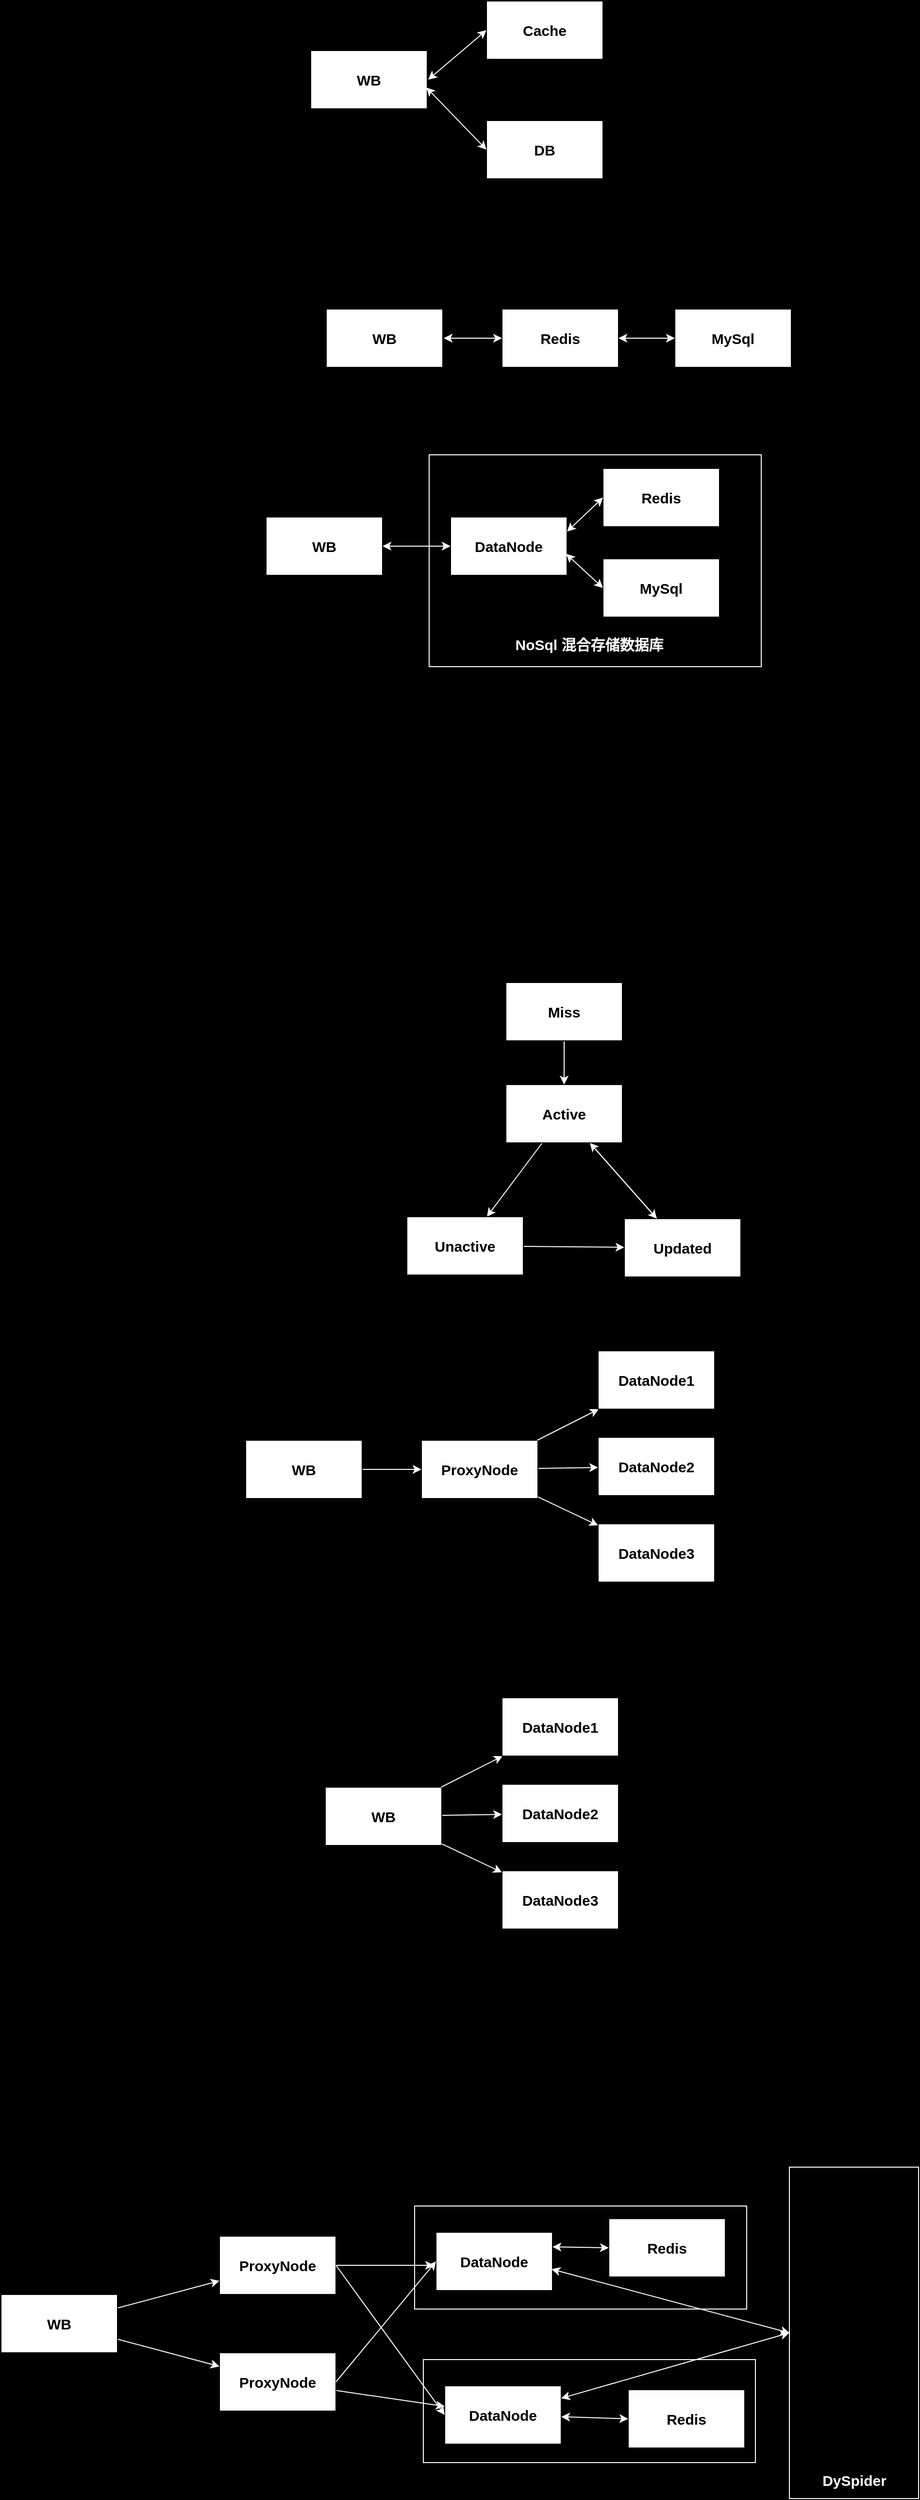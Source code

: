<mxfile version="14.8.4" type="github">
  <diagram id="p44i9s-TqR73VO7S-0XP" name="第 1 页">
    <mxGraphModel dx="2249" dy="706" grid="0" gridSize="10" guides="1" tooltips="1" connect="1" arrows="1" fold="1" page="1" pageScale="1" pageWidth="827" pageHeight="1169" background="#000000" math="0" shadow="0">
      <root>
        <mxCell id="0" />
        <mxCell id="1" parent="0" />
        <mxCell id="k2if81ZUSYvZczxIBHXx-81" value="" style="rounded=0;whiteSpace=wrap;html=1;sketch=0;fillColor=none;strokeColor=#FFFFFF;" vertex="1" parent="1">
          <mxGeometry x="275" y="2501" width="342" height="106" as="geometry" />
        </mxCell>
        <mxCell id="k2if81ZUSYvZczxIBHXx-1" value="WB" style="whiteSpace=wrap;html=1;fontSize=15;fontStyle=1;" vertex="1" parent="1">
          <mxGeometry x="168" y="283" width="120" height="60" as="geometry" />
        </mxCell>
        <mxCell id="k2if81ZUSYvZczxIBHXx-2" value="Cache" style="whiteSpace=wrap;html=1;fontSize=15;fontStyle=1;" vertex="1" parent="1">
          <mxGeometry x="349" y="232" width="120" height="60" as="geometry" />
        </mxCell>
        <mxCell id="k2if81ZUSYvZczxIBHXx-3" value="DB" style="whiteSpace=wrap;html=1;fontSize=15;fontStyle=1;" vertex="1" parent="1">
          <mxGeometry x="349" y="355" width="120" height="60" as="geometry" />
        </mxCell>
        <mxCell id="k2if81ZUSYvZczxIBHXx-12" value="" style="endArrow=classic;startArrow=classic;html=1;fontSize=15;entryX=0;entryY=0.5;entryDx=0;entryDy=0;exitX=1;exitY=0.5;exitDx=0;exitDy=0;" edge="1" parent="1" source="k2if81ZUSYvZczxIBHXx-1" target="k2if81ZUSYvZczxIBHXx-2">
          <mxGeometry width="50" height="50" relative="1" as="geometry">
            <mxPoint x="387" y="387" as="sourcePoint" />
            <mxPoint x="437" y="337" as="targetPoint" />
          </mxGeometry>
        </mxCell>
        <mxCell id="k2if81ZUSYvZczxIBHXx-13" value="" style="endArrow=classic;startArrow=classic;html=1;strokeColor=#FFFFFF;entryX=0;entryY=0.5;entryDx=0;entryDy=0;" edge="1" parent="1" target="k2if81ZUSYvZczxIBHXx-2">
          <mxGeometry width="50" height="50" relative="1" as="geometry">
            <mxPoint x="289" y="313" as="sourcePoint" />
            <mxPoint x="437" y="337" as="targetPoint" />
          </mxGeometry>
        </mxCell>
        <mxCell id="k2if81ZUSYvZczxIBHXx-14" value="" style="endArrow=classic;startArrow=classic;html=1;strokeColor=#FFFFFF;entryX=0;entryY=0.5;entryDx=0;entryDy=0;exitX=0.992;exitY=0.633;exitDx=0;exitDy=0;exitPerimeter=0;" edge="1" parent="1" source="k2if81ZUSYvZczxIBHXx-1" target="k2if81ZUSYvZczxIBHXx-3">
          <mxGeometry width="50" height="50" relative="1" as="geometry">
            <mxPoint x="387" y="387" as="sourcePoint" />
            <mxPoint x="437" y="337" as="targetPoint" />
          </mxGeometry>
        </mxCell>
        <mxCell id="k2if81ZUSYvZczxIBHXx-18" value="WB" style="whiteSpace=wrap;html=1;fontSize=15;fontStyle=1;" vertex="1" parent="1">
          <mxGeometry x="184" y="549" width="120" height="60" as="geometry" />
        </mxCell>
        <mxCell id="k2if81ZUSYvZczxIBHXx-19" value="Redis" style="whiteSpace=wrap;html=1;fontSize=15;fontStyle=1;" vertex="1" parent="1">
          <mxGeometry x="365" y="549" width="120" height="60" as="geometry" />
        </mxCell>
        <mxCell id="k2if81ZUSYvZczxIBHXx-20" value="MySql" style="whiteSpace=wrap;html=1;fontSize=15;fontStyle=1;" vertex="1" parent="1">
          <mxGeometry x="543" y="549" width="120" height="60" as="geometry" />
        </mxCell>
        <mxCell id="k2if81ZUSYvZczxIBHXx-21" value="" style="endArrow=classic;startArrow=classic;html=1;fontSize=15;entryX=0;entryY=0.5;entryDx=0;entryDy=0;exitX=1;exitY=0.5;exitDx=0;exitDy=0;" edge="1" parent="1" source="k2if81ZUSYvZczxIBHXx-18" target="k2if81ZUSYvZczxIBHXx-19">
          <mxGeometry width="50" height="50" relative="1" as="geometry">
            <mxPoint x="403" y="653" as="sourcePoint" />
            <mxPoint x="453" y="603" as="targetPoint" />
          </mxGeometry>
        </mxCell>
        <mxCell id="k2if81ZUSYvZczxIBHXx-22" value="" style="endArrow=classic;startArrow=classic;html=1;strokeColor=#FFFFFF;entryX=0;entryY=0.5;entryDx=0;entryDy=0;" edge="1" parent="1" target="k2if81ZUSYvZczxIBHXx-19">
          <mxGeometry width="50" height="50" relative="1" as="geometry">
            <mxPoint x="305" y="579" as="sourcePoint" />
            <mxPoint x="453" y="603" as="targetPoint" />
          </mxGeometry>
        </mxCell>
        <mxCell id="k2if81ZUSYvZczxIBHXx-23" value="" style="endArrow=classic;startArrow=classic;html=1;strokeColor=#FFFFFF;entryX=0;entryY=0.5;entryDx=0;entryDy=0;exitX=1;exitY=0.5;exitDx=0;exitDy=0;" edge="1" parent="1" source="k2if81ZUSYvZczxIBHXx-19" target="k2if81ZUSYvZczxIBHXx-20">
          <mxGeometry width="50" height="50" relative="1" as="geometry">
            <mxPoint x="403" y="653" as="sourcePoint" />
            <mxPoint x="453" y="603" as="targetPoint" />
          </mxGeometry>
        </mxCell>
        <mxCell id="k2if81ZUSYvZczxIBHXx-25" value="DataNode" style="whiteSpace=wrap;html=1;fontSize=15;fontStyle=1;" vertex="1" parent="1">
          <mxGeometry x="312" y="763" width="120" height="60" as="geometry" />
        </mxCell>
        <mxCell id="k2if81ZUSYvZczxIBHXx-26" value="Redis" style="whiteSpace=wrap;html=1;fontSize=15;fontStyle=1;" vertex="1" parent="1">
          <mxGeometry x="469" y="713" width="120" height="60" as="geometry" />
        </mxCell>
        <mxCell id="k2if81ZUSYvZczxIBHXx-27" value="MySql" style="whiteSpace=wrap;html=1;fontSize=15;fontStyle=1;" vertex="1" parent="1">
          <mxGeometry x="469" y="806" width="120" height="60" as="geometry" />
        </mxCell>
        <mxCell id="k2if81ZUSYvZczxIBHXx-28" value="" style="endArrow=classic;startArrow=classic;html=1;fontSize=15;entryX=0;entryY=0.5;entryDx=0;entryDy=0;exitX=1;exitY=0.5;exitDx=0;exitDy=0;" edge="1" parent="1" source="k2if81ZUSYvZczxIBHXx-25" target="k2if81ZUSYvZczxIBHXx-26">
          <mxGeometry width="50" height="50" relative="1" as="geometry">
            <mxPoint x="350" y="874" as="sourcePoint" />
            <mxPoint x="400" y="824" as="targetPoint" />
          </mxGeometry>
        </mxCell>
        <mxCell id="k2if81ZUSYvZczxIBHXx-29" value="" style="endArrow=classic;startArrow=classic;html=1;strokeColor=#FFFFFF;entryX=0;entryY=0.5;entryDx=0;entryDy=0;exitX=1;exitY=0.25;exitDx=0;exitDy=0;" edge="1" parent="1" target="k2if81ZUSYvZczxIBHXx-26" source="k2if81ZUSYvZczxIBHXx-25">
          <mxGeometry width="50" height="50" relative="1" as="geometry">
            <mxPoint x="216" y="809" as="sourcePoint" />
            <mxPoint x="400" y="824" as="targetPoint" />
          </mxGeometry>
        </mxCell>
        <mxCell id="k2if81ZUSYvZczxIBHXx-30" value="" style="endArrow=classic;startArrow=classic;html=1;strokeColor=#FFFFFF;entryX=0;entryY=0.5;entryDx=0;entryDy=0;exitX=0.992;exitY=0.633;exitDx=0;exitDy=0;exitPerimeter=0;" edge="1" parent="1" source="k2if81ZUSYvZczxIBHXx-25" target="k2if81ZUSYvZczxIBHXx-27">
          <mxGeometry width="50" height="50" relative="1" as="geometry">
            <mxPoint x="350" y="874" as="sourcePoint" />
            <mxPoint x="400" y="824" as="targetPoint" />
          </mxGeometry>
        </mxCell>
        <mxCell id="k2if81ZUSYvZczxIBHXx-32" value="" style="edgeStyle=orthogonalEdgeStyle;curved=0;rounded=1;sketch=0;orthogonalLoop=1;jettySize=auto;html=1;strokeColor=#FFFFFF;startArrow=classic;startFill=1;" edge="1" parent="1" source="k2if81ZUSYvZczxIBHXx-31" target="k2if81ZUSYvZczxIBHXx-25">
          <mxGeometry relative="1" as="geometry" />
        </mxCell>
        <mxCell id="k2if81ZUSYvZczxIBHXx-31" value="WB" style="whiteSpace=wrap;html=1;fontSize=15;fontStyle=1;" vertex="1" parent="1">
          <mxGeometry x="122" y="763" width="120" height="60" as="geometry" />
        </mxCell>
        <mxCell id="k2if81ZUSYvZczxIBHXx-42" value="" style="edgeStyle=none;rounded=1;sketch=0;orthogonalLoop=1;jettySize=auto;html=1;startArrow=none;startFill=0;strokeColor=#FFFFFF;" edge="1" parent="1" source="k2if81ZUSYvZczxIBHXx-34" target="k2if81ZUSYvZczxIBHXx-35">
          <mxGeometry relative="1" as="geometry" />
        </mxCell>
        <mxCell id="k2if81ZUSYvZczxIBHXx-34" value="Updated" style="whiteSpace=wrap;html=1;fontSize=15;fontStyle=1;" vertex="1" parent="1">
          <mxGeometry x="491" y="1485" width="120" height="60" as="geometry" />
        </mxCell>
        <mxCell id="k2if81ZUSYvZczxIBHXx-39" value="" style="rounded=1;sketch=0;orthogonalLoop=1;jettySize=auto;html=1;startArrow=none;startFill=0;strokeColor=#FFFFFF;" edge="1" parent="1" source="k2if81ZUSYvZczxIBHXx-35" target="k2if81ZUSYvZczxIBHXx-36">
          <mxGeometry relative="1" as="geometry" />
        </mxCell>
        <mxCell id="k2if81ZUSYvZczxIBHXx-40" value="" style="edgeStyle=none;rounded=1;sketch=0;orthogonalLoop=1;jettySize=auto;html=1;startArrow=none;startFill=0;strokeColor=#FFFFFF;" edge="1" parent="1" source="k2if81ZUSYvZczxIBHXx-35" target="k2if81ZUSYvZczxIBHXx-34">
          <mxGeometry relative="1" as="geometry" />
        </mxCell>
        <mxCell id="k2if81ZUSYvZczxIBHXx-35" value="Active" style="whiteSpace=wrap;html=1;fontSize=15;fontStyle=1;" vertex="1" parent="1">
          <mxGeometry x="369" y="1347" width="120" height="60" as="geometry" />
        </mxCell>
        <mxCell id="k2if81ZUSYvZczxIBHXx-41" value="" style="edgeStyle=none;rounded=1;sketch=0;orthogonalLoop=1;jettySize=auto;html=1;startArrow=none;startFill=0;strokeColor=#FFFFFF;" edge="1" parent="1" source="k2if81ZUSYvZczxIBHXx-36" target="k2if81ZUSYvZczxIBHXx-34">
          <mxGeometry relative="1" as="geometry" />
        </mxCell>
        <mxCell id="k2if81ZUSYvZczxIBHXx-36" value="Unactive" style="whiteSpace=wrap;html=1;fontSize=15;fontStyle=1;" vertex="1" parent="1">
          <mxGeometry x="267" y="1483" width="120" height="60" as="geometry" />
        </mxCell>
        <mxCell id="k2if81ZUSYvZczxIBHXx-38" value="" style="rounded=1;sketch=0;orthogonalLoop=1;jettySize=auto;html=1;startArrow=none;startFill=0;strokeColor=#FFFFFF;" edge="1" parent="1" source="k2if81ZUSYvZczxIBHXx-37" target="k2if81ZUSYvZczxIBHXx-35">
          <mxGeometry relative="1" as="geometry" />
        </mxCell>
        <mxCell id="k2if81ZUSYvZczxIBHXx-37" value="Miss" style="whiteSpace=wrap;html=1;fontSize=15;fontStyle=1;" vertex="1" parent="1">
          <mxGeometry x="369" y="1242" width="120" height="60" as="geometry" />
        </mxCell>
        <mxCell id="k2if81ZUSYvZczxIBHXx-43" value="" style="rounded=0;whiteSpace=wrap;html=1;sketch=0;fillColor=none;strokeColor=#FFFFFF;" vertex="1" parent="1">
          <mxGeometry x="290" y="699" width="342" height="218" as="geometry" />
        </mxCell>
        <mxCell id="k2if81ZUSYvZczxIBHXx-44" value="&lt;font style=&quot;font-size: 15px;&quot;&gt;&lt;b style=&quot;font-size: 15px;&quot;&gt;NoSql 混合存储数据库&lt;/b&gt;&lt;/font&gt;" style="text;html=1;strokeColor=none;fillColor=none;align=center;verticalAlign=middle;whiteSpace=wrap;rounded=0;sketch=0;labelBackgroundColor=none;fontColor=#FFFFFF;fontSize=15;" vertex="1" parent="1">
          <mxGeometry x="371" y="871" width="168" height="46" as="geometry" />
        </mxCell>
        <mxCell id="k2if81ZUSYvZczxIBHXx-50" value="" style="edgeStyle=none;rounded=1;sketch=0;orthogonalLoop=1;jettySize=auto;html=1;fontSize=15;fontColor=#FFFFFF;startArrow=none;startFill=0;strokeColor=#FFFFFF;" edge="1" parent="1" source="k2if81ZUSYvZczxIBHXx-45" target="k2if81ZUSYvZczxIBHXx-46">
          <mxGeometry relative="1" as="geometry" />
        </mxCell>
        <mxCell id="k2if81ZUSYvZczxIBHXx-45" value="WB" style="whiteSpace=wrap;html=1;fontSize=15;fontStyle=1;" vertex="1" parent="1">
          <mxGeometry x="101" y="1713" width="120" height="60" as="geometry" />
        </mxCell>
        <mxCell id="k2if81ZUSYvZczxIBHXx-51" value="" style="edgeStyle=none;rounded=1;sketch=0;orthogonalLoop=1;jettySize=auto;html=1;fontSize=15;fontColor=#FFFFFF;startArrow=none;startFill=0;strokeColor=#FFFFFF;" edge="1" parent="1" source="k2if81ZUSYvZczxIBHXx-46" target="k2if81ZUSYvZczxIBHXx-48">
          <mxGeometry relative="1" as="geometry" />
        </mxCell>
        <mxCell id="k2if81ZUSYvZczxIBHXx-46" value="ProxyNode" style="whiteSpace=wrap;html=1;fontSize=15;fontStyle=1;" vertex="1" parent="1">
          <mxGeometry x="282" y="1713" width="120" height="60" as="geometry" />
        </mxCell>
        <mxCell id="k2if81ZUSYvZczxIBHXx-53" value="" style="edgeStyle=none;rounded=1;sketch=0;orthogonalLoop=1;jettySize=auto;html=1;fontSize=15;fontColor=#FFFFFF;startArrow=classic;startFill=1;strokeColor=#FFFFFF;endArrow=none;endFill=0;" edge="1" parent="1" source="k2if81ZUSYvZczxIBHXx-47" target="k2if81ZUSYvZczxIBHXx-46">
          <mxGeometry relative="1" as="geometry" />
        </mxCell>
        <mxCell id="k2if81ZUSYvZczxIBHXx-47" value="DataNode1" style="whiteSpace=wrap;html=1;fontSize=15;fontStyle=1;" vertex="1" parent="1">
          <mxGeometry x="464" y="1621" width="120" height="60" as="geometry" />
        </mxCell>
        <mxCell id="k2if81ZUSYvZczxIBHXx-48" value="DataNode2" style="whiteSpace=wrap;html=1;fontSize=15;fontStyle=1;" vertex="1" parent="1">
          <mxGeometry x="464" y="1710" width="120" height="60" as="geometry" />
        </mxCell>
        <mxCell id="k2if81ZUSYvZczxIBHXx-54" value="" style="edgeStyle=none;rounded=1;sketch=0;orthogonalLoop=1;jettySize=auto;html=1;fontSize=15;fontColor=#FFFFFF;startArrow=classic;startFill=1;endArrow=none;endFill=0;strokeColor=#FFFFFF;" edge="1" parent="1" source="k2if81ZUSYvZczxIBHXx-49" target="k2if81ZUSYvZczxIBHXx-46">
          <mxGeometry relative="1" as="geometry" />
        </mxCell>
        <mxCell id="k2if81ZUSYvZczxIBHXx-49" value="DataNode3" style="whiteSpace=wrap;html=1;fontSize=15;fontStyle=1;" vertex="1" parent="1">
          <mxGeometry x="464" y="1799" width="120" height="60" as="geometry" />
        </mxCell>
        <mxCell id="k2if81ZUSYvZczxIBHXx-59" value="" style="edgeStyle=none;rounded=1;sketch=0;orthogonalLoop=1;jettySize=auto;html=1;fontSize=15;fontColor=#FFFFFF;startArrow=none;startFill=0;strokeColor=#FFFFFF;" edge="1" source="k2if81ZUSYvZczxIBHXx-60" target="k2if81ZUSYvZczxIBHXx-63" parent="1">
          <mxGeometry relative="1" as="geometry" />
        </mxCell>
        <mxCell id="k2if81ZUSYvZczxIBHXx-60" value="WB" style="whiteSpace=wrap;html=1;fontSize=15;fontStyle=1;" vertex="1" parent="1">
          <mxGeometry x="183" y="2070" width="120" height="60" as="geometry" />
        </mxCell>
        <mxCell id="k2if81ZUSYvZczxIBHXx-61" value="" style="edgeStyle=none;rounded=1;sketch=0;orthogonalLoop=1;jettySize=auto;html=1;fontSize=15;fontColor=#FFFFFF;startArrow=classic;startFill=1;strokeColor=#FFFFFF;endArrow=none;endFill=0;" edge="1" source="k2if81ZUSYvZczxIBHXx-62" target="k2if81ZUSYvZczxIBHXx-60" parent="1">
          <mxGeometry relative="1" as="geometry" />
        </mxCell>
        <mxCell id="k2if81ZUSYvZczxIBHXx-62" value="DataNode1" style="whiteSpace=wrap;html=1;fontSize=15;fontStyle=1;" vertex="1" parent="1">
          <mxGeometry x="365" y="1978" width="120" height="60" as="geometry" />
        </mxCell>
        <mxCell id="k2if81ZUSYvZczxIBHXx-63" value="DataNode2" style="whiteSpace=wrap;html=1;fontSize=15;fontStyle=1;" vertex="1" parent="1">
          <mxGeometry x="365" y="2067" width="120" height="60" as="geometry" />
        </mxCell>
        <mxCell id="k2if81ZUSYvZczxIBHXx-64" value="" style="edgeStyle=none;rounded=1;sketch=0;orthogonalLoop=1;jettySize=auto;html=1;fontSize=15;fontColor=#FFFFFF;startArrow=classic;startFill=1;endArrow=none;endFill=0;strokeColor=#FFFFFF;" edge="1" source="k2if81ZUSYvZczxIBHXx-65" target="k2if81ZUSYvZczxIBHXx-60" parent="1">
          <mxGeometry relative="1" as="geometry" />
        </mxCell>
        <mxCell id="k2if81ZUSYvZczxIBHXx-65" value="DataNode3" style="whiteSpace=wrap;html=1;fontSize=15;fontStyle=1;" vertex="1" parent="1">
          <mxGeometry x="365" y="2156" width="120" height="60" as="geometry" />
        </mxCell>
        <mxCell id="k2if81ZUSYvZczxIBHXx-67" value="" style="edgeStyle=none;rounded=1;sketch=0;orthogonalLoop=1;jettySize=auto;html=1;fontSize=15;fontColor=#FFFFFF;startArrow=none;startFill=0;strokeColor=#FFFFFF;" edge="1" parent="1" source="k2if81ZUSYvZczxIBHXx-68">
          <mxGeometry relative="1" as="geometry">
            <mxPoint x="295" y="2562" as="targetPoint" />
          </mxGeometry>
        </mxCell>
        <mxCell id="k2if81ZUSYvZczxIBHXx-68" value="ProxyNode" style="whiteSpace=wrap;html=1;fontSize=15;fontStyle=1;" vertex="1" parent="1">
          <mxGeometry x="74" y="2532" width="120" height="60" as="geometry" />
        </mxCell>
        <mxCell id="k2if81ZUSYvZczxIBHXx-75" value="DataNode" style="whiteSpace=wrap;html=1;fontSize=15;fontStyle=1;" vertex="1" parent="1">
          <mxGeometry x="297" y="2528" width="120" height="60" as="geometry" />
        </mxCell>
        <mxCell id="k2if81ZUSYvZczxIBHXx-76" value="Redis" style="whiteSpace=wrap;html=1;fontSize=15;fontStyle=1;" vertex="1" parent="1">
          <mxGeometry x="475" y="2514" width="120" height="60" as="geometry" />
        </mxCell>
        <mxCell id="k2if81ZUSYvZczxIBHXx-77" value="DySpider" style="whiteSpace=wrap;html=1;fontSize=15;fontStyle=1;fillColor=none;strokeColor=#FFFFFF;" vertex="1" parent="1">
          <mxGeometry x="661" y="2461" width="133" height="341" as="geometry" />
        </mxCell>
        <mxCell id="k2if81ZUSYvZczxIBHXx-78" value="" style="endArrow=classic;startArrow=classic;html=1;fontSize=15;entryX=0;entryY=0.5;entryDx=0;entryDy=0;exitX=1;exitY=0.5;exitDx=0;exitDy=0;" edge="1" parent="1" source="k2if81ZUSYvZczxIBHXx-75" target="k2if81ZUSYvZczxIBHXx-76">
          <mxGeometry width="50" height="50" relative="1" as="geometry">
            <mxPoint x="335" y="2639" as="sourcePoint" />
            <mxPoint x="385" y="2589" as="targetPoint" />
          </mxGeometry>
        </mxCell>
        <mxCell id="k2if81ZUSYvZczxIBHXx-79" value="" style="endArrow=classic;startArrow=classic;html=1;strokeColor=#FFFFFF;entryX=0;entryY=0.5;entryDx=0;entryDy=0;exitX=1;exitY=0.25;exitDx=0;exitDy=0;" edge="1" parent="1" source="k2if81ZUSYvZczxIBHXx-75" target="k2if81ZUSYvZczxIBHXx-76">
          <mxGeometry width="50" height="50" relative="1" as="geometry">
            <mxPoint x="201" y="2574" as="sourcePoint" />
            <mxPoint x="385" y="2589" as="targetPoint" />
          </mxGeometry>
        </mxCell>
        <mxCell id="k2if81ZUSYvZczxIBHXx-80" value="" style="endArrow=classic;startArrow=classic;html=1;strokeColor=#FFFFFF;entryX=0;entryY=0.5;entryDx=0;entryDy=0;exitX=0.992;exitY=0.633;exitDx=0;exitDy=0;exitPerimeter=0;" edge="1" parent="1" source="k2if81ZUSYvZczxIBHXx-75" target="k2if81ZUSYvZczxIBHXx-77">
          <mxGeometry width="50" height="50" relative="1" as="geometry">
            <mxPoint x="335" y="2639" as="sourcePoint" />
            <mxPoint x="385" y="2589" as="targetPoint" />
          </mxGeometry>
        </mxCell>
        <mxCell id="k2if81ZUSYvZczxIBHXx-83" value="" style="rounded=0;whiteSpace=wrap;html=1;sketch=0;fillColor=none;strokeColor=#FFFFFF;" vertex="1" parent="1">
          <mxGeometry x="284" y="2659" width="342" height="106" as="geometry" />
        </mxCell>
        <mxCell id="k2if81ZUSYvZczxIBHXx-84" value="DataNode" style="whiteSpace=wrap;html=1;fontSize=15;fontStyle=1;" vertex="1" parent="1">
          <mxGeometry x="306" y="2686" width="120" height="60" as="geometry" />
        </mxCell>
        <mxCell id="k2if81ZUSYvZczxIBHXx-85" value="Redis" style="whiteSpace=wrap;html=1;fontSize=15;fontStyle=1;" vertex="1" parent="1">
          <mxGeometry x="495" y="2690" width="120" height="60" as="geometry" />
        </mxCell>
        <mxCell id="k2if81ZUSYvZczxIBHXx-86" value="" style="endArrow=classic;startArrow=classic;html=1;fontSize=15;entryX=0;entryY=0.5;entryDx=0;entryDy=0;exitX=1;exitY=0.5;exitDx=0;exitDy=0;" edge="1" source="k2if81ZUSYvZczxIBHXx-84" target="k2if81ZUSYvZczxIBHXx-85" parent="1">
          <mxGeometry width="50" height="50" relative="1" as="geometry">
            <mxPoint x="344" y="2797" as="sourcePoint" />
            <mxPoint x="394" y="2747" as="targetPoint" />
          </mxGeometry>
        </mxCell>
        <mxCell id="k2if81ZUSYvZczxIBHXx-87" value="" style="endArrow=classic;startArrow=classic;html=1;strokeColor=#FFFFFF;entryX=0;entryY=0.5;entryDx=0;entryDy=0;" edge="1" source="k2if81ZUSYvZczxIBHXx-84" target="k2if81ZUSYvZczxIBHXx-85" parent="1">
          <mxGeometry width="50" height="50" relative="1" as="geometry">
            <mxPoint x="210" y="2732" as="sourcePoint" />
            <mxPoint x="394" y="2747" as="targetPoint" />
          </mxGeometry>
        </mxCell>
        <mxCell id="k2if81ZUSYvZczxIBHXx-88" value="" style="endArrow=classic;startArrow=classic;html=1;fontSize=15;fontColor=#FFFFFF;strokeColor=#FFFFFF;entryX=0;entryY=0.5;entryDx=0;entryDy=0;" edge="1" parent="1" source="k2if81ZUSYvZczxIBHXx-84" target="k2if81ZUSYvZczxIBHXx-77">
          <mxGeometry width="50" height="50" relative="1" as="geometry">
            <mxPoint x="387" y="2626" as="sourcePoint" />
            <mxPoint x="437" y="2576" as="targetPoint" />
          </mxGeometry>
        </mxCell>
        <mxCell id="k2if81ZUSYvZczxIBHXx-90" value="" style="endArrow=classic;html=1;fontSize=15;fontColor=#FFFFFF;strokeColor=#FFFFFF;entryX=0;entryY=0.5;entryDx=0;entryDy=0;exitX=1;exitY=0.5;exitDx=0;exitDy=0;" edge="1" parent="1" source="k2if81ZUSYvZczxIBHXx-68" target="k2if81ZUSYvZczxIBHXx-84">
          <mxGeometry width="50" height="50" relative="1" as="geometry">
            <mxPoint x="131" y="2679.5" as="sourcePoint" />
            <mxPoint x="181" y="2629.5" as="targetPoint" />
          </mxGeometry>
        </mxCell>
        <mxCell id="k2if81ZUSYvZczxIBHXx-92" value="" style="edgeStyle=none;rounded=1;sketch=0;orthogonalLoop=1;jettySize=auto;html=1;fontSize=15;fontColor=#FFFFFF;startArrow=classic;startFill=1;endArrow=none;endFill=0;strokeColor=#FFFFFF;" edge="1" parent="1" source="k2if81ZUSYvZczxIBHXx-84" target="k2if81ZUSYvZczxIBHXx-91">
          <mxGeometry relative="1" as="geometry" />
        </mxCell>
        <mxCell id="k2if81ZUSYvZczxIBHXx-91" value="ProxyNode" style="whiteSpace=wrap;html=1;fontSize=15;fontStyle=1;" vertex="1" parent="1">
          <mxGeometry x="74" y="2652" width="120" height="60" as="geometry" />
        </mxCell>
        <mxCell id="k2if81ZUSYvZczxIBHXx-94" value="" style="endArrow=classic;html=1;fontSize=15;fontColor=#FFFFFF;strokeColor=#FFFFFF;entryX=0;entryY=0.5;entryDx=0;entryDy=0;exitX=1;exitY=0.5;exitDx=0;exitDy=0;" edge="1" parent="1" source="k2if81ZUSYvZczxIBHXx-91" target="k2if81ZUSYvZczxIBHXx-75">
          <mxGeometry width="50" height="50" relative="1" as="geometry">
            <mxPoint x="387" y="2626" as="sourcePoint" />
            <mxPoint x="437" y="2576" as="targetPoint" />
          </mxGeometry>
        </mxCell>
        <mxCell id="k2if81ZUSYvZczxIBHXx-96" value="" style="edgeStyle=none;rounded=1;sketch=0;orthogonalLoop=1;jettySize=auto;html=1;fontSize=15;fontColor=#FFFFFF;startArrow=classic;startFill=1;endArrow=none;endFill=0;strokeColor=#FFFFFF;" edge="1" parent="1" source="k2if81ZUSYvZczxIBHXx-91" target="k2if81ZUSYvZczxIBHXx-95">
          <mxGeometry relative="1" as="geometry" />
        </mxCell>
        <mxCell id="k2if81ZUSYvZczxIBHXx-97" value="" style="edgeStyle=none;rounded=1;sketch=0;orthogonalLoop=1;jettySize=auto;html=1;fontSize=15;fontColor=#FFFFFF;startArrow=classic;startFill=1;endArrow=none;endFill=0;strokeColor=#FFFFFF;" edge="1" parent="1" source="k2if81ZUSYvZczxIBHXx-68" target="k2if81ZUSYvZczxIBHXx-95">
          <mxGeometry relative="1" as="geometry" />
        </mxCell>
        <mxCell id="k2if81ZUSYvZczxIBHXx-95" value="WB" style="whiteSpace=wrap;html=1;fontSize=15;fontStyle=1;" vertex="1" parent="1">
          <mxGeometry x="-151" y="2592" width="120" height="60" as="geometry" />
        </mxCell>
        <mxCell id="k2if81ZUSYvZczxIBHXx-98" value="DySpider" style="text;html=1;strokeColor=none;fillColor=none;align=center;verticalAlign=middle;whiteSpace=wrap;rounded=0;labelBackgroundColor=none;sketch=0;fontSize=15;fontColor=#FFFFFF;fontStyle=1" vertex="1" parent="1">
          <mxGeometry x="707.5" y="2773" width="40" height="20" as="geometry" />
        </mxCell>
      </root>
    </mxGraphModel>
  </diagram>
</mxfile>
